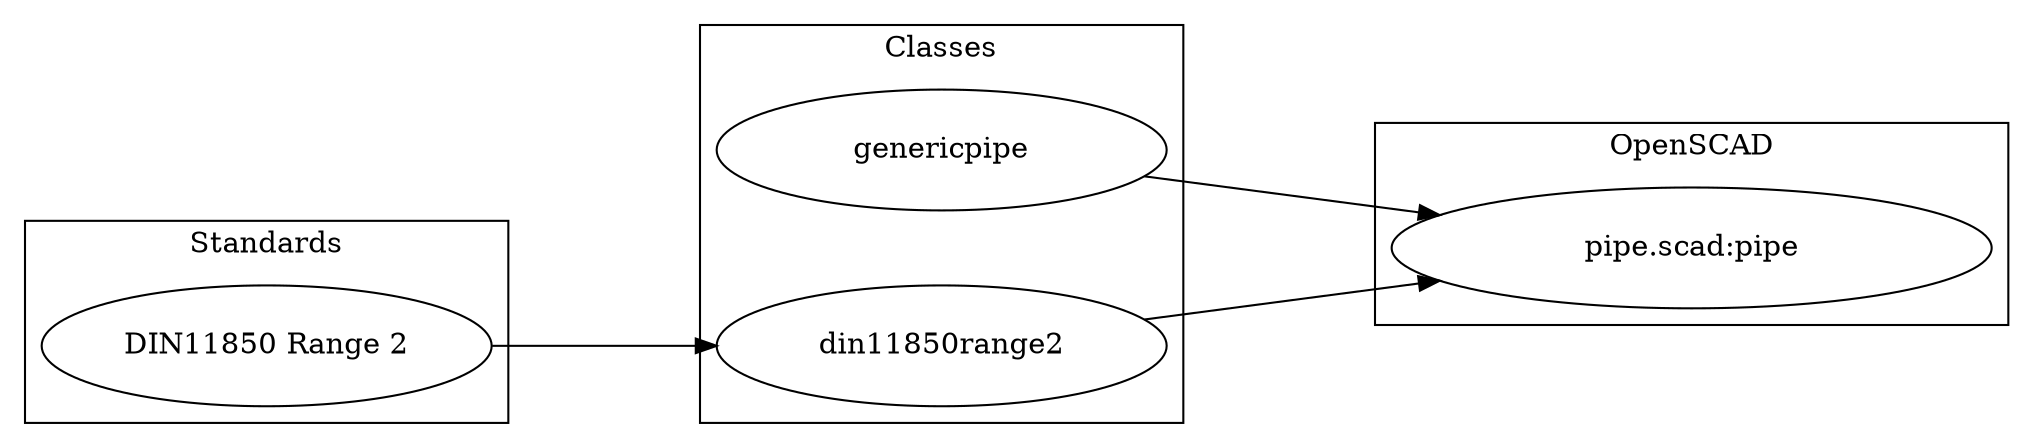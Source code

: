 digraph G {rankdir=LR; nodesep=0.5; ranksep=1.5;splines=polyline;
subgraph cluster_cl {
label="Classes";
"genericpipe" [width=3, height=0.8, fixedsize=true];
"din11850range2" [width=3, height=0.8, fixedsize=true];
}
subgraph cluster_std {
label="Standards";
"DIN11850 Range 2" [width=3, height=0.8, fixedsize=true];
}
subgraph cluster_fcd {
label="FreeCAD";
}
subgraph cluster_ocd {
label="OpenSCAD";
"pipe.scad:pipe" [width=4, height=0.8, fixedsize=true];
"pipe.scad:pipe" [width=4, height=0.8, fixedsize=true];
}
"genericpipe" -> "pipe.scad:pipe";
"din11850range2" -> "pipe.scad:pipe";
"DIN11850 Range 2" -> "din11850range2";}
